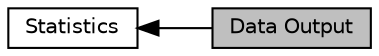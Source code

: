 digraph "Data Output"
{
  edge [fontname="Helvetica",fontsize="10",labelfontname="Helvetica",labelfontsize="10"];
  node [fontname="Helvetica",fontsize="10",shape=box];
  rankdir=LR;
  Node1 [label="Data Output",height=0.2,width=0.4,color="black", fillcolor="grey75", style="filled", fontcolor="black",tooltip="Classes in Data Output group are used to collect and prepare and output data for subsequent output in..."];
  Node2 [label="Statistics",height=0.2,width=0.4,color="black", fillcolor="white", style="filled",URL="$group__stats.html",tooltip="The statistics module includes some useful features to ease data collection from experiments."];
  Node2->Node1 [shape=plaintext, dir="back", style="solid"];
}
